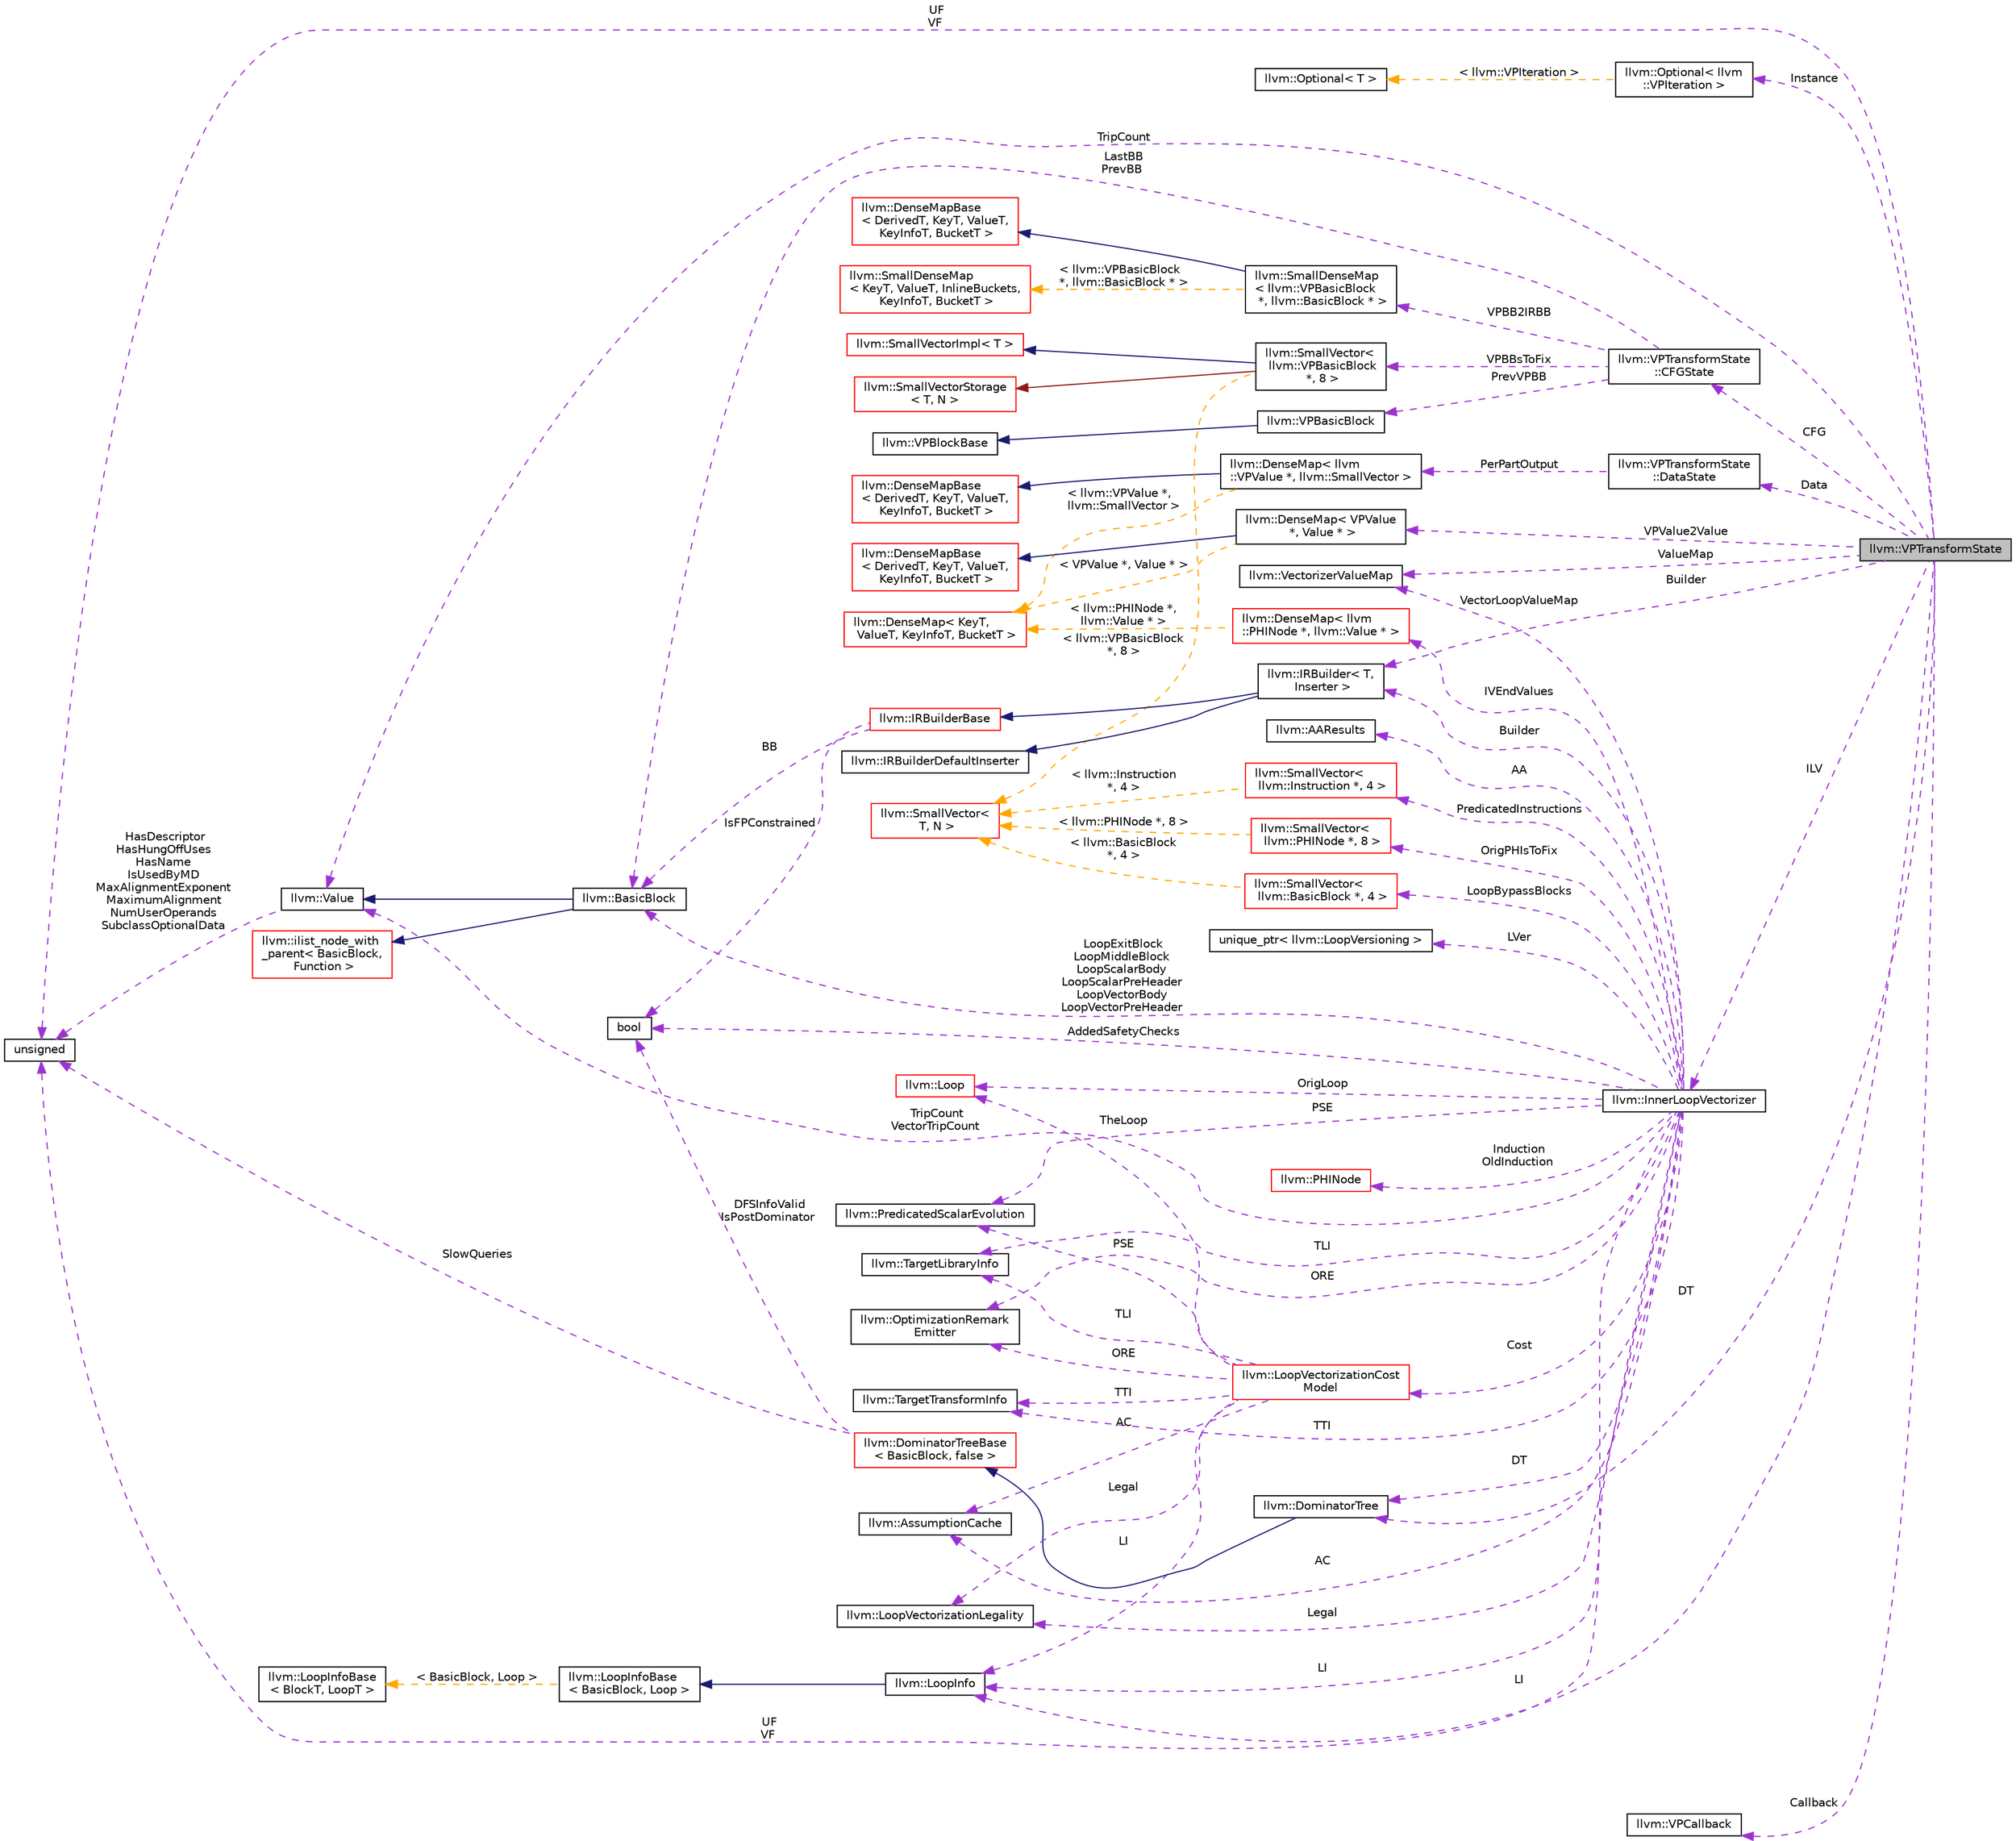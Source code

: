 digraph "llvm::VPTransformState"
{
 // LATEX_PDF_SIZE
  bgcolor="transparent";
  edge [fontname="Helvetica",fontsize="10",labelfontname="Helvetica",labelfontsize="10"];
  node [fontname="Helvetica",fontsize="10",shape="box"];
  rankdir="LR";
  Node1 [label="llvm::VPTransformState",height=0.2,width=0.4,color="black", fillcolor="grey75", style="filled", fontcolor="black",tooltip="VPTransformState holds information passed down when \"executing\" a VPlan, needed for generating the ou..."];
  Node2 -> Node1 [dir="back",color="darkorchid3",fontsize="10",style="dashed",label=" UF\nVF" ,fontname="Helvetica"];
  Node2 [label="unsigned",height=0.2,width=0.4,color="black",URL="$classunsigned.html",tooltip=" "];
  Node3 -> Node1 [dir="back",color="darkorchid3",fontsize="10",style="dashed",label=" Instance" ,fontname="Helvetica"];
  Node3 [label="llvm::Optional\< llvm\l::VPIteration \>",height=0.2,width=0.4,color="black",URL="$classllvm_1_1Optional.html",tooltip=" "];
  Node4 -> Node3 [dir="back",color="orange",fontsize="10",style="dashed",label=" \< llvm::VPIteration \>" ,fontname="Helvetica"];
  Node4 [label="llvm::Optional\< T \>",height=0.2,width=0.4,color="black",URL="$classllvm_1_1Optional.html",tooltip=" "];
  Node5 -> Node1 [dir="back",color="darkorchid3",fontsize="10",style="dashed",label=" Data" ,fontname="Helvetica"];
  Node5 [label="llvm::VPTransformState\l::DataState",height=0.2,width=0.4,color="black",URL="$structllvm_1_1VPTransformState_1_1DataState.html",tooltip=" "];
  Node6 -> Node5 [dir="back",color="darkorchid3",fontsize="10",style="dashed",label=" PerPartOutput" ,fontname="Helvetica"];
  Node6 [label="llvm::DenseMap\< llvm\l::VPValue *, llvm::SmallVector \>",height=0.2,width=0.4,color="black",URL="$classllvm_1_1DenseMap.html",tooltip=" "];
  Node7 -> Node6 [dir="back",color="midnightblue",fontsize="10",style="solid",fontname="Helvetica"];
  Node7 [label="llvm::DenseMapBase\l\< DerivedT, KeyT, ValueT,\l KeyInfoT, BucketT \>",height=0.2,width=0.4,color="red",URL="$classllvm_1_1DenseMapBase.html",tooltip=" "];
  Node9 -> Node6 [dir="back",color="orange",fontsize="10",style="dashed",label=" \< llvm::VPValue *,\l llvm::SmallVector \>" ,fontname="Helvetica"];
  Node9 [label="llvm::DenseMap\< KeyT,\l ValueT, KeyInfoT, BucketT \>",height=0.2,width=0.4,color="red",URL="$classllvm_1_1DenseMap.html",tooltip=" "];
  Node11 -> Node1 [dir="back",color="darkorchid3",fontsize="10",style="dashed",label=" CFG" ,fontname="Helvetica"];
  Node11 [label="llvm::VPTransformState\l::CFGState",height=0.2,width=0.4,color="black",URL="$structllvm_1_1VPTransformState_1_1CFGState.html",tooltip="Hold state information used when constructing the CFG of the output IR, traversing the VPBasicBlocks ..."];
  Node12 -> Node11 [dir="back",color="darkorchid3",fontsize="10",style="dashed",label=" PrevVPBB" ,fontname="Helvetica"];
  Node12 [label="llvm::VPBasicBlock",height=0.2,width=0.4,color="black",URL="$classllvm_1_1VPBasicBlock.html",tooltip="VPBasicBlock serves as the leaf of the Hierarchical Control-Flow Graph."];
  Node13 -> Node12 [dir="back",color="midnightblue",fontsize="10",style="solid",fontname="Helvetica"];
  Node13 [label="llvm::VPBlockBase",height=0.2,width=0.4,color="black",URL="$classllvm_1_1VPBlockBase.html",tooltip="VPBlockBase is the building block of the Hierarchical Control-Flow Graph."];
  Node14 -> Node11 [dir="back",color="darkorchid3",fontsize="10",style="dashed",label=" LastBB\nPrevBB" ,fontname="Helvetica"];
  Node14 [label="llvm::BasicBlock",height=0.2,width=0.4,color="black",URL="$classllvm_1_1BasicBlock.html",tooltip="LLVM Basic Block Representation."];
  Node15 -> Node14 [dir="back",color="midnightblue",fontsize="10",style="solid",fontname="Helvetica"];
  Node15 [label="llvm::Value",height=0.2,width=0.4,color="black",URL="$classllvm_1_1Value.html",tooltip="LLVM Value Representation."];
  Node2 -> Node15 [dir="back",color="darkorchid3",fontsize="10",style="dashed",label=" HasDescriptor\nHasHungOffUses\nHasName\nIsUsedByMD\nMaxAlignmentExponent\nMaximumAlignment\nNumUserOperands\nSubclassOptionalData" ,fontname="Helvetica"];
  Node16 -> Node14 [dir="back",color="midnightblue",fontsize="10",style="solid",fontname="Helvetica"];
  Node16 [label="llvm::ilist_node_with\l_parent\< BasicBlock,\l Function \>",height=0.2,width=0.4,color="red",URL="$classllvm_1_1ilist__node__with__parent.html",tooltip=" "];
  Node25 -> Node11 [dir="back",color="darkorchid3",fontsize="10",style="dashed",label=" VPBB2IRBB" ,fontname="Helvetica"];
  Node25 [label="llvm::SmallDenseMap\l\< llvm::VPBasicBlock\l *, llvm::BasicBlock * \>",height=0.2,width=0.4,color="black",URL="$classllvm_1_1SmallDenseMap.html",tooltip=" "];
  Node26 -> Node25 [dir="back",color="midnightblue",fontsize="10",style="solid",fontname="Helvetica"];
  Node26 [label="llvm::DenseMapBase\l\< DerivedT, KeyT, ValueT,\l KeyInfoT, BucketT \>",height=0.2,width=0.4,color="red",URL="$classllvm_1_1DenseMapBase.html",tooltip=" "];
  Node27 -> Node25 [dir="back",color="orange",fontsize="10",style="dashed",label=" \< llvm::VPBasicBlock\l *, llvm::BasicBlock * \>" ,fontname="Helvetica"];
  Node27 [label="llvm::SmallDenseMap\l\< KeyT, ValueT, InlineBuckets,\l KeyInfoT, BucketT \>",height=0.2,width=0.4,color="red",URL="$classllvm_1_1SmallDenseMap.html",tooltip=" "];
  Node29 -> Node11 [dir="back",color="darkorchid3",fontsize="10",style="dashed",label=" VPBBsToFix" ,fontname="Helvetica"];
  Node29 [label="llvm::SmallVector\<\l llvm::VPBasicBlock\l *, 8 \>",height=0.2,width=0.4,color="black",URL="$classllvm_1_1SmallVector.html",tooltip=" "];
  Node30 -> Node29 [dir="back",color="midnightblue",fontsize="10",style="solid",fontname="Helvetica"];
  Node30 [label="llvm::SmallVectorImpl\< T \>",height=0.2,width=0.4,color="red",URL="$classllvm_1_1SmallVectorImpl.html",tooltip="This class consists of common code factored out of the SmallVector class to reduce code duplication b..."];
  Node35 -> Node29 [dir="back",color="firebrick4",fontsize="10",style="solid",fontname="Helvetica"];
  Node35 [label="llvm::SmallVectorStorage\l\< T, N \>",height=0.2,width=0.4,color="red",URL="$structllvm_1_1SmallVectorStorage.html",tooltip="Storage for the SmallVector elements."];
  Node41 -> Node29 [dir="back",color="orange",fontsize="10",style="dashed",label=" \< llvm::VPBasicBlock\l *, 8 \>" ,fontname="Helvetica"];
  Node41 [label="llvm::SmallVector\<\l T, N \>",height=0.2,width=0.4,color="red",URL="$classllvm_1_1SmallVector.html",tooltip="This is a 'vector' (really, a variable-sized array), optimized for the case when the array is small."];
  Node44 -> Node1 [dir="back",color="darkorchid3",fontsize="10",style="dashed",label=" LI" ,fontname="Helvetica"];
  Node44 [label="llvm::LoopInfo",height=0.2,width=0.4,color="black",URL="$classllvm_1_1LoopInfo.html",tooltip=" "];
  Node45 -> Node44 [dir="back",color="midnightblue",fontsize="10",style="solid",fontname="Helvetica"];
  Node45 [label="llvm::LoopInfoBase\l\< BasicBlock, Loop \>",height=0.2,width=0.4,color="black",URL="$classllvm_1_1LoopInfoBase.html",tooltip=" "];
  Node46 -> Node45 [dir="back",color="orange",fontsize="10",style="dashed",label=" \< BasicBlock, Loop \>" ,fontname="Helvetica"];
  Node46 [label="llvm::LoopInfoBase\l\< BlockT, LoopT \>",height=0.2,width=0.4,color="black",URL="$classllvm_1_1LoopInfoBase.html",tooltip="This class builds and contains all of the top-level loop structures in the specified function."];
  Node47 -> Node1 [dir="back",color="darkorchid3",fontsize="10",style="dashed",label=" DT" ,fontname="Helvetica"];
  Node47 [label="llvm::DominatorTree",height=0.2,width=0.4,color="black",URL="$classllvm_1_1DominatorTree.html",tooltip="Concrete subclass of DominatorTreeBase that is used to compute a normal dominator tree."];
  Node48 -> Node47 [dir="back",color="midnightblue",fontsize="10",style="solid",fontname="Helvetica"];
  Node48 [label="llvm::DominatorTreeBase\l\< BasicBlock, false \>",height=0.2,width=0.4,color="red",URL="$classllvm_1_1DominatorTreeBase.html",tooltip=" "];
  Node49 -> Node48 [dir="back",color="darkorchid3",fontsize="10",style="dashed",label=" DFSInfoValid\nIsPostDominator" ,fontname="Helvetica"];
  Node49 [label="bool",height=0.2,width=0.4,color="black",URL="$classbool.html",tooltip=" "];
  Node2 -> Node48 [dir="back",color="darkorchid3",fontsize="10",style="dashed",label=" SlowQueries" ,fontname="Helvetica"];
  Node67 -> Node1 [dir="back",color="darkorchid3",fontsize="10",style="dashed",label=" Builder" ,fontname="Helvetica"];
  Node67 [label="llvm::IRBuilder\< T,\l Inserter \>",height=0.2,width=0.4,color="black",URL="$classllvm_1_1IRBuilder.html",tooltip="This provides a uniform API for creating instructions and inserting them into a basic block: either a..."];
  Node68 -> Node67 [dir="back",color="midnightblue",fontsize="10",style="solid",fontname="Helvetica"];
  Node68 [label="llvm::IRBuilderBase",height=0.2,width=0.4,color="red",URL="$classllvm_1_1IRBuilderBase.html",tooltip="Common base class shared among various IRBuilders."];
  Node14 -> Node68 [dir="back",color="darkorchid3",fontsize="10",style="dashed",label=" BB" ,fontname="Helvetica"];
  Node49 -> Node68 [dir="back",color="darkorchid3",fontsize="10",style="dashed",label=" IsFPConstrained" ,fontname="Helvetica"];
  Node175 -> Node67 [dir="back",color="midnightblue",fontsize="10",style="solid",fontname="Helvetica"];
  Node175 [label="llvm::IRBuilderDefaultInserter",height=0.2,width=0.4,color="black",URL="$classllvm_1_1IRBuilderDefaultInserter.html",tooltip="This provides the default implementation of the IRBuilder 'InsertHelper' method that is called whenev..."];
  Node176 -> Node1 [dir="back",color="darkorchid3",fontsize="10",style="dashed",label=" ValueMap" ,fontname="Helvetica"];
  Node176 [label="llvm::VectorizerValueMap",height=0.2,width=0.4,color="black",URL="$structllvm_1_1VectorizerValueMap.html",tooltip="This is a helper struct for maintaining vectorization state."];
  Node177 -> Node1 [dir="back",color="darkorchid3",fontsize="10",style="dashed",label=" VPValue2Value" ,fontname="Helvetica"];
  Node177 [label="llvm::DenseMap\< VPValue\l *, Value * \>",height=0.2,width=0.4,color="black",URL="$classllvm_1_1DenseMap.html",tooltip=" "];
  Node178 -> Node177 [dir="back",color="midnightblue",fontsize="10",style="solid",fontname="Helvetica"];
  Node178 [label="llvm::DenseMapBase\l\< DerivedT, KeyT, ValueT,\l KeyInfoT, BucketT \>",height=0.2,width=0.4,color="red",URL="$classllvm_1_1DenseMapBase.html",tooltip=" "];
  Node9 -> Node177 [dir="back",color="orange",fontsize="10",style="dashed",label=" \< VPValue *, Value * \>" ,fontname="Helvetica"];
  Node15 -> Node1 [dir="back",color="darkorchid3",fontsize="10",style="dashed",label=" TripCount" ,fontname="Helvetica"];
  Node179 -> Node1 [dir="back",color="darkorchid3",fontsize="10",style="dashed",label=" ILV" ,fontname="Helvetica"];
  Node179 [label="llvm::InnerLoopVectorizer",height=0.2,width=0.4,color="black",URL="$classllvm_1_1InnerLoopVectorizer.html",tooltip="InnerLoopVectorizer vectorizes loops which contain only one basic block to a specified vectorization ..."];
  Node180 -> Node179 [dir="back",color="darkorchid3",fontsize="10",style="dashed",label=" OrigLoop" ,fontname="Helvetica"];
  Node180 [label="llvm::Loop",height=0.2,width=0.4,color="red",URL="$classllvm_1_1Loop.html",tooltip="Represents a single loop in the control flow graph."];
  Node183 -> Node179 [dir="back",color="darkorchid3",fontsize="10",style="dashed",label=" PSE" ,fontname="Helvetica"];
  Node183 [label="llvm::PredicatedScalarEvolution",height=0.2,width=0.4,color="black",URL="$classllvm_1_1PredicatedScalarEvolution.html",tooltip="An interface layer with SCEV used to manage how we see SCEV expressions for values in the context of ..."];
  Node44 -> Node179 [dir="back",color="darkorchid3",fontsize="10",style="dashed",label=" LI" ,fontname="Helvetica"];
  Node47 -> Node179 [dir="back",color="darkorchid3",fontsize="10",style="dashed",label=" DT" ,fontname="Helvetica"];
  Node184 -> Node179 [dir="back",color="darkorchid3",fontsize="10",style="dashed",label=" AA" ,fontname="Helvetica"];
  Node184 [label="llvm::AAResults",height=0.2,width=0.4,color="black",URL="$classllvm_1_1AAResults.html",tooltip=" "];
  Node185 -> Node179 [dir="back",color="darkorchid3",fontsize="10",style="dashed",label=" TLI" ,fontname="Helvetica"];
  Node185 [label="llvm::TargetLibraryInfo",height=0.2,width=0.4,color="black",URL="$classllvm_1_1TargetLibraryInfo.html",tooltip="Provides information about what library functions are available for the current target."];
  Node186 -> Node179 [dir="back",color="darkorchid3",fontsize="10",style="dashed",label=" TTI" ,fontname="Helvetica"];
  Node186 [label="llvm::TargetTransformInfo",height=0.2,width=0.4,color="black",URL="$classllvm_1_1TargetTransformInfo.html",tooltip="This pass provides access to the codegen interfaces that are needed for IR-level transformations."];
  Node187 -> Node179 [dir="back",color="darkorchid3",fontsize="10",style="dashed",label=" AC" ,fontname="Helvetica"];
  Node187 [label="llvm::AssumptionCache",height=0.2,width=0.4,color="black",URL="$classllvm_1_1AssumptionCache.html",tooltip="A cache of @llvm.assume calls within a function."];
  Node188 -> Node179 [dir="back",color="darkorchid3",fontsize="10",style="dashed",label=" ORE" ,fontname="Helvetica"];
  Node188 [label="llvm::OptimizationRemark\lEmitter",height=0.2,width=0.4,color="black",URL="$classllvm_1_1OptimizationRemarkEmitter.html",tooltip="The optimization diagnostic interface."];
  Node189 -> Node179 [dir="back",color="darkorchid3",fontsize="10",style="dashed",label=" LVer" ,fontname="Helvetica"];
  Node189 [label="unique_ptr\< llvm::LoopVersioning \>",height=0.2,width=0.4,color="black",tooltip=" "];
  Node2 -> Node179 [dir="back",color="darkorchid3",fontsize="10",style="dashed",label=" UF\nVF" ,fontname="Helvetica"];
  Node67 -> Node179 [dir="back",color="darkorchid3",fontsize="10",style="dashed",label=" Builder" ,fontname="Helvetica"];
  Node14 -> Node179 [dir="back",color="darkorchid3",fontsize="10",style="dashed",label=" LoopExitBlock\nLoopMiddleBlock\nLoopScalarBody\nLoopScalarPreHeader\nLoopVectorBody\nLoopVectorPreHeader" ,fontname="Helvetica"];
  Node190 -> Node179 [dir="back",color="darkorchid3",fontsize="10",style="dashed",label=" LoopBypassBlocks" ,fontname="Helvetica"];
  Node190 [label="llvm::SmallVector\<\l llvm::BasicBlock *, 4 \>",height=0.2,width=0.4,color="red",URL="$classllvm_1_1SmallVector.html",tooltip=" "];
  Node41 -> Node190 [dir="back",color="orange",fontsize="10",style="dashed",label=" \< llvm::BasicBlock\l *, 4 \>" ,fontname="Helvetica"];
  Node193 -> Node179 [dir="back",color="darkorchid3",fontsize="10",style="dashed",label=" Induction\nOldInduction" ,fontname="Helvetica"];
  Node193 [label="llvm::PHINode",height=0.2,width=0.4,color="red",URL="$classllvm_1_1PHINode.html",tooltip=" "];
  Node176 -> Node179 [dir="back",color="darkorchid3",fontsize="10",style="dashed",label=" VectorLoopValueMap" ,fontname="Helvetica"];
  Node197 -> Node179 [dir="back",color="darkorchid3",fontsize="10",style="dashed",label=" PredicatedInstructions" ,fontname="Helvetica"];
  Node197 [label="llvm::SmallVector\<\l llvm::Instruction *, 4 \>",height=0.2,width=0.4,color="red",URL="$classllvm_1_1SmallVector.html",tooltip=" "];
  Node41 -> Node197 [dir="back",color="orange",fontsize="10",style="dashed",label=" \< llvm::Instruction\l *, 4 \>" ,fontname="Helvetica"];
  Node15 -> Node179 [dir="back",color="darkorchid3",fontsize="10",style="dashed",label=" TripCount\nVectorTripCount" ,fontname="Helvetica"];
  Node200 -> Node179 [dir="back",color="darkorchid3",fontsize="10",style="dashed",label=" Legal" ,fontname="Helvetica"];
  Node200 [label="llvm::LoopVectorizationLegality",height=0.2,width=0.4,color="black",URL="$classllvm_1_1LoopVectorizationLegality.html",tooltip="LoopVectorizationLegality checks if it is legal to vectorize a loop, and to what vectorization factor..."];
  Node201 -> Node179 [dir="back",color="darkorchid3",fontsize="10",style="dashed",label=" Cost" ,fontname="Helvetica"];
  Node201 [label="llvm::LoopVectorizationCost\lModel",height=0.2,width=0.4,color="red",URL="$classllvm_1_1LoopVectorizationCostModel.html",tooltip="LoopVectorizationCostModel - estimates the expected speedups due to vectorization."];
  Node180 -> Node201 [dir="back",color="darkorchid3",fontsize="10",style="dashed",label=" TheLoop" ,fontname="Helvetica"];
  Node183 -> Node201 [dir="back",color="darkorchid3",fontsize="10",style="dashed",label=" PSE" ,fontname="Helvetica"];
  Node44 -> Node201 [dir="back",color="darkorchid3",fontsize="10",style="dashed",label=" LI" ,fontname="Helvetica"];
  Node200 -> Node201 [dir="back",color="darkorchid3",fontsize="10",style="dashed",label=" Legal" ,fontname="Helvetica"];
  Node186 -> Node201 [dir="back",color="darkorchid3",fontsize="10",style="dashed",label=" TTI" ,fontname="Helvetica"];
  Node185 -> Node201 [dir="back",color="darkorchid3",fontsize="10",style="dashed",label=" TLI" ,fontname="Helvetica"];
  Node187 -> Node201 [dir="back",color="darkorchid3",fontsize="10",style="dashed",label=" AC" ,fontname="Helvetica"];
  Node188 -> Node201 [dir="back",color="darkorchid3",fontsize="10",style="dashed",label=" ORE" ,fontname="Helvetica"];
  Node49 -> Node179 [dir="back",color="darkorchid3",fontsize="10",style="dashed",label=" AddedSafetyChecks" ,fontname="Helvetica"];
  Node215 -> Node179 [dir="back",color="darkorchid3",fontsize="10",style="dashed",label=" IVEndValues" ,fontname="Helvetica"];
  Node215 [label="llvm::DenseMap\< llvm\l::PHINode *, llvm::Value * \>",height=0.2,width=0.4,color="red",URL="$classllvm_1_1DenseMap.html",tooltip=" "];
  Node9 -> Node215 [dir="back",color="orange",fontsize="10",style="dashed",label=" \< llvm::PHINode *,\l llvm::Value * \>" ,fontname="Helvetica"];
  Node217 -> Node179 [dir="back",color="darkorchid3",fontsize="10",style="dashed",label=" OrigPHIsToFix" ,fontname="Helvetica"];
  Node217 [label="llvm::SmallVector\<\l llvm::PHINode *, 8 \>",height=0.2,width=0.4,color="red",URL="$classllvm_1_1SmallVector.html",tooltip=" "];
  Node41 -> Node217 [dir="back",color="orange",fontsize="10",style="dashed",label=" \< llvm::PHINode *, 8 \>" ,fontname="Helvetica"];
  Node220 -> Node1 [dir="back",color="darkorchid3",fontsize="10",style="dashed",label=" Callback" ,fontname="Helvetica"];
  Node220 [label="llvm::VPCallback",height=0.2,width=0.4,color="black",URL="$structllvm_1_1VPCallback.html",tooltip="This class is used to enable the VPlan to invoke a method of ILV."];
}
